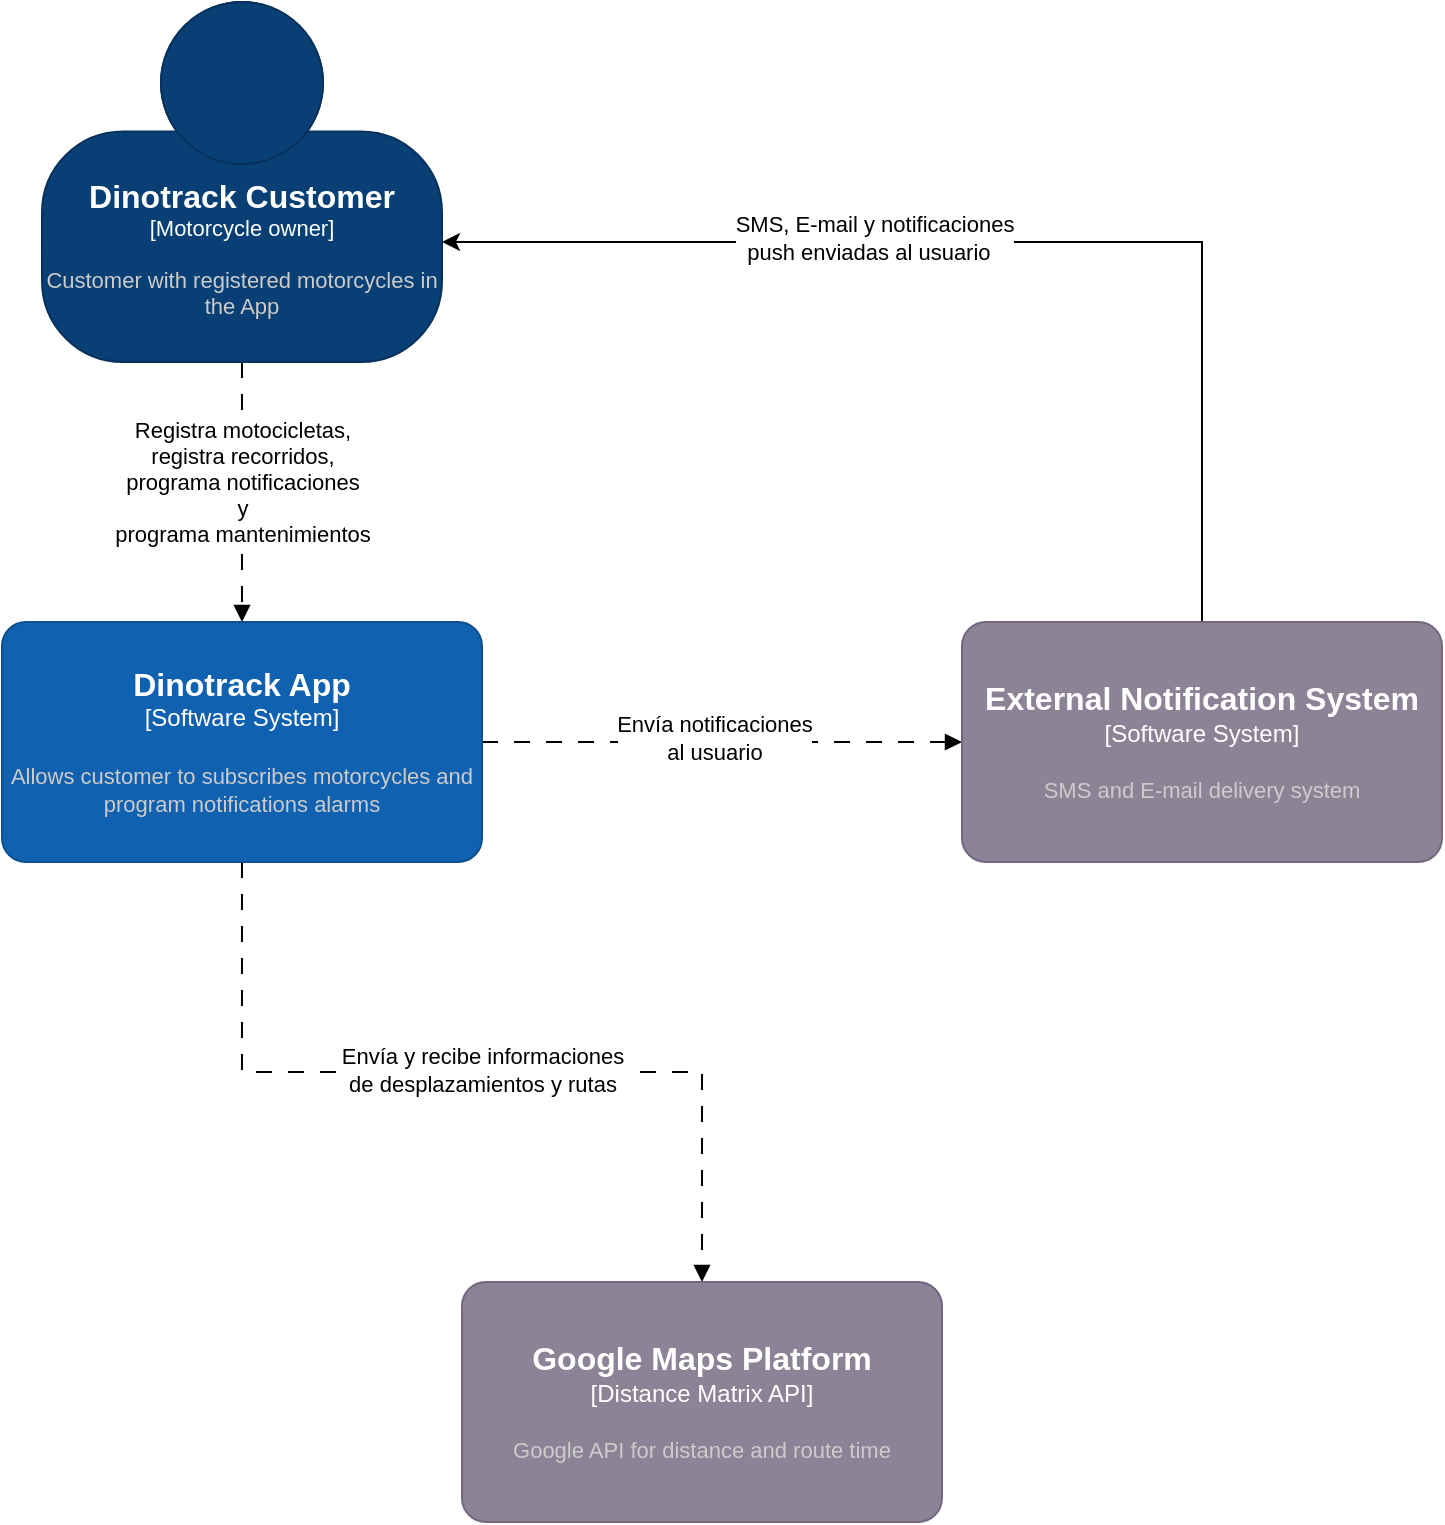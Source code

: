 <mxfile version="22.0.4" type="github">
  <diagram name="Página-1" id="09mYGsBvBwi9Bdj3SzfG">
    <mxGraphModel dx="862" dy="562" grid="1" gridSize="10" guides="1" tooltips="1" connect="1" arrows="1" fold="1" page="1" pageScale="1" pageWidth="827" pageHeight="1169" math="0" shadow="0">
      <root>
        <mxCell id="0" />
        <mxCell id="1" parent="0" />
        <mxCell id="8kkV1aNBJOV69ewKnB3c-9" style="edgeStyle=orthogonalEdgeStyle;rounded=0;orthogonalLoop=1;jettySize=auto;html=1;dashed=1;endArrow=block;endFill=1;dashPattern=8 8;" edge="1" parent="1" source="8kkV1aNBJOV69ewKnB3c-1" target="8kkV1aNBJOV69ewKnB3c-3">
          <mxGeometry relative="1" as="geometry" />
        </mxCell>
        <mxCell id="8kkV1aNBJOV69ewKnB3c-12" value="Registra motocicletas, &lt;br&gt;registra recorridos, &lt;br&gt;programa notificaciones &lt;br&gt;y &lt;br&gt;programa mantenimientos" style="edgeLabel;html=1;align=center;verticalAlign=middle;resizable=0;points=[];" vertex="1" connectable="0" parent="8kkV1aNBJOV69ewKnB3c-9">
          <mxGeometry x="-0.322" y="1" relative="1" as="geometry">
            <mxPoint x="-1" y="16" as="offset" />
          </mxGeometry>
        </mxCell>
        <object placeholders="1" c4Name="Dinotrack Customer" c4Type="Motorcycle owner" c4Description="Customer with registered motorcycles in the App  " label="&lt;font style=&quot;font-size: 16px&quot;&gt;&lt;b&gt;%c4Name%&lt;/b&gt;&lt;/font&gt;&lt;div&gt;[%c4Type%]&lt;/div&gt;&lt;br&gt;&lt;div&gt;&lt;font style=&quot;font-size: 11px&quot;&gt;&lt;font color=&quot;#cccccc&quot;&gt;%c4Description%&lt;/font&gt;&lt;/div&gt;" id="8kkV1aNBJOV69ewKnB3c-1">
          <mxCell style="html=1;fontSize=11;dashed=0;whiteSpace=wrap;fillColor=#083F75;strokeColor=#06315C;fontColor=#ffffff;shape=mxgraph.c4.person2;align=center;metaEdit=1;points=[[0.5,0,0],[1,0.5,0],[1,0.75,0],[0.75,1,0],[0.5,1,0],[0.25,1,0],[0,0.75,0],[0,0.5,0]];resizable=0;" vertex="1" parent="1">
            <mxGeometry x="60" y="50" width="200" height="180" as="geometry" />
          </mxCell>
        </object>
        <mxCell id="8kkV1aNBJOV69ewKnB3c-10" style="edgeStyle=orthogonalEdgeStyle;rounded=0;orthogonalLoop=1;jettySize=auto;html=1;dashed=1;endArrow=block;endFill=1;dashPattern=8 8;" edge="1" parent="1" source="8kkV1aNBJOV69ewKnB3c-3" target="8kkV1aNBJOV69ewKnB3c-8">
          <mxGeometry relative="1" as="geometry" />
        </mxCell>
        <mxCell id="8kkV1aNBJOV69ewKnB3c-13" value="Envía notificaciones &lt;br&gt;al usuario" style="edgeLabel;html=1;align=center;verticalAlign=middle;resizable=0;points=[];" vertex="1" connectable="0" parent="8kkV1aNBJOV69ewKnB3c-10">
          <mxGeometry x="-0.033" y="2" relative="1" as="geometry">
            <mxPoint as="offset" />
          </mxGeometry>
        </mxCell>
        <mxCell id="8kkV1aNBJOV69ewKnB3c-11" style="edgeStyle=orthogonalEdgeStyle;rounded=0;orthogonalLoop=1;jettySize=auto;html=1;dashed=1;endArrow=block;endFill=1;dashPattern=8 8;" edge="1" parent="1" source="8kkV1aNBJOV69ewKnB3c-3" target="8kkV1aNBJOV69ewKnB3c-6">
          <mxGeometry relative="1" as="geometry" />
        </mxCell>
        <mxCell id="8kkV1aNBJOV69ewKnB3c-16" value="Envía y recibe informaciones &lt;br&gt;de desplazamientos y rutas" style="edgeLabel;html=1;align=center;verticalAlign=middle;resizable=0;points=[];" vertex="1" connectable="0" parent="8kkV1aNBJOV69ewKnB3c-11">
          <mxGeometry x="0.021" y="1" relative="1" as="geometry">
            <mxPoint as="offset" />
          </mxGeometry>
        </mxCell>
        <object placeholders="1" c4Name="Dinotrack App" c4Type="Software System" c4Description="Allows customer to subscribes motorcycles and program notifications alarms" label="&lt;font style=&quot;font-size: 16px&quot;&gt;&lt;b&gt;%c4Name%&lt;/b&gt;&lt;/font&gt;&lt;div&gt;[%c4Type%]&lt;/div&gt;&lt;br&gt;&lt;div&gt;&lt;font style=&quot;font-size: 11px&quot;&gt;&lt;font color=&quot;#cccccc&quot;&gt;%c4Description%&lt;/font&gt;&lt;/div&gt;" id="8kkV1aNBJOV69ewKnB3c-3">
          <mxCell style="rounded=1;whiteSpace=wrap;html=1;labelBackgroundColor=none;fillColor=#1061B0;fontColor=#ffffff;align=center;arcSize=10;strokeColor=#0D5091;metaEdit=1;resizable=0;points=[[0.25,0,0],[0.5,0,0],[0.75,0,0],[1,0.25,0],[1,0.5,0],[1,0.75,0],[0.75,1,0],[0.5,1,0],[0.25,1,0],[0,0.75,0],[0,0.5,0],[0,0.25,0]];" vertex="1" parent="1">
            <mxGeometry x="40" y="360" width="240" height="120" as="geometry" />
          </mxCell>
        </object>
        <object placeholders="1" c4Name="Google Maps Platform" c4Type="Distance Matrix API" c4Description="Google API for distance and route time" label="&lt;font style=&quot;font-size: 16px&quot;&gt;&lt;b&gt;%c4Name%&lt;/b&gt;&lt;/font&gt;&lt;div&gt;[%c4Type%]&lt;/div&gt;&lt;br&gt;&lt;div&gt;&lt;font style=&quot;font-size: 11px&quot;&gt;&lt;font color=&quot;#cccccc&quot;&gt;%c4Description%&lt;/font&gt;&lt;/div&gt;" id="8kkV1aNBJOV69ewKnB3c-6">
          <mxCell style="rounded=1;whiteSpace=wrap;html=1;labelBackgroundColor=none;fillColor=#8C8496;fontColor=#ffffff;align=center;arcSize=10;strokeColor=#736782;metaEdit=1;resizable=0;points=[[0.25,0,0],[0.5,0,0],[0.75,0,0],[1,0.25,0],[1,0.5,0],[1,0.75,0],[0.75,1,0],[0.5,1,0],[0.25,1,0],[0,0.75,0],[0,0.5,0],[0,0.25,0]];" vertex="1" parent="1">
            <mxGeometry x="270" y="690" width="240" height="120" as="geometry" />
          </mxCell>
        </object>
        <mxCell id="8kkV1aNBJOV69ewKnB3c-14" style="edgeStyle=orthogonalEdgeStyle;rounded=0;orthogonalLoop=1;jettySize=auto;html=1;" edge="1" parent="1" source="8kkV1aNBJOV69ewKnB3c-8" target="8kkV1aNBJOV69ewKnB3c-1">
          <mxGeometry relative="1" as="geometry">
            <Array as="points">
              <mxPoint x="640" y="170" />
            </Array>
          </mxGeometry>
        </mxCell>
        <mxCell id="8kkV1aNBJOV69ewKnB3c-15" value="SMS, E-mail y notificaciones &lt;br&gt;push enviadas al usuario&amp;nbsp;&amp;nbsp;" style="edgeLabel;html=1;align=center;verticalAlign=middle;resizable=0;points=[];" vertex="1" connectable="0" parent="8kkV1aNBJOV69ewKnB3c-14">
          <mxGeometry x="0.238" y="-2" relative="1" as="geometry">
            <mxPoint x="-1" as="offset" />
          </mxGeometry>
        </mxCell>
        <object placeholders="1" c4Name="External Notification System" c4Type="Software System" c4Description="SMS and E-mail delivery system " label="&lt;font style=&quot;font-size: 16px&quot;&gt;&lt;b&gt;%c4Name%&lt;/b&gt;&lt;/font&gt;&lt;div&gt;[%c4Type%]&lt;/div&gt;&lt;br&gt;&lt;div&gt;&lt;font style=&quot;font-size: 11px&quot;&gt;&lt;font color=&quot;#cccccc&quot;&gt;%c4Description%&lt;/font&gt;&lt;/div&gt;" id="8kkV1aNBJOV69ewKnB3c-8">
          <mxCell style="rounded=1;whiteSpace=wrap;html=1;labelBackgroundColor=none;fillColor=#8C8496;fontColor=#ffffff;align=center;arcSize=10;strokeColor=#736782;metaEdit=1;resizable=0;points=[[0.25,0,0],[0.5,0,0],[0.75,0,0],[1,0.25,0],[1,0.5,0],[1,0.75,0],[0.75,1,0],[0.5,1,0],[0.25,1,0],[0,0.75,0],[0,0.5,0],[0,0.25,0]];" vertex="1" parent="1">
            <mxGeometry x="520" y="360" width="240" height="120" as="geometry" />
          </mxCell>
        </object>
      </root>
    </mxGraphModel>
  </diagram>
</mxfile>
